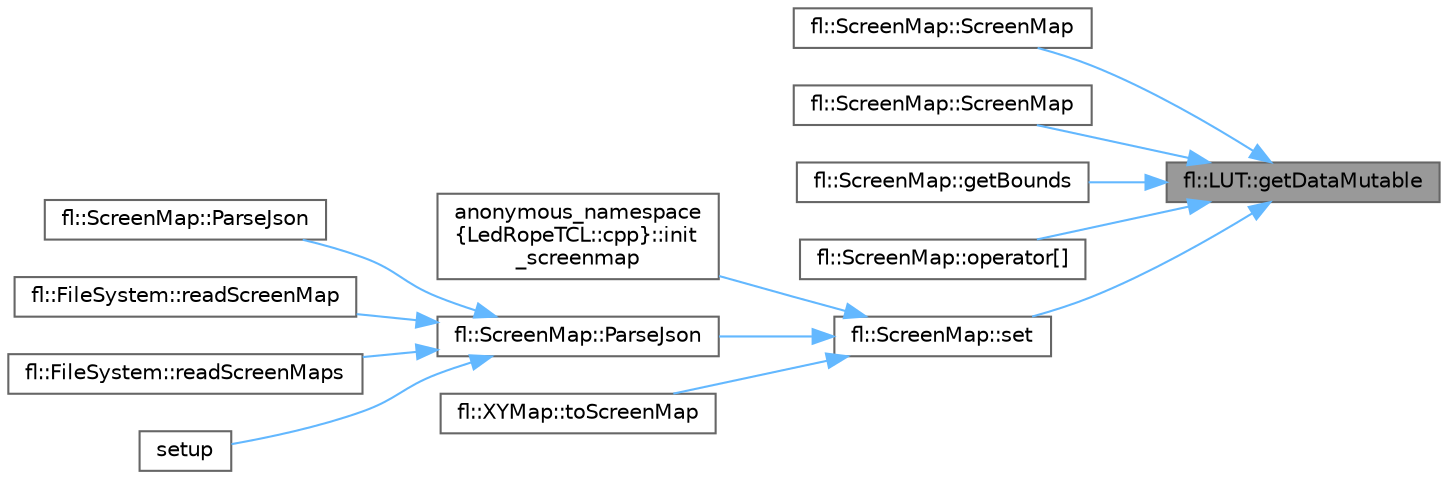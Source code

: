 digraph "fl::LUT::getDataMutable"
{
 // INTERACTIVE_SVG=YES
 // LATEX_PDF_SIZE
  bgcolor="transparent";
  edge [fontname=Helvetica,fontsize=10,labelfontname=Helvetica,labelfontsize=10];
  node [fontname=Helvetica,fontsize=10,shape=box,height=0.2,width=0.4];
  rankdir="RL";
  Node1 [id="Node000001",label="fl::LUT::getDataMutable",height=0.2,width=0.4,color="gray40", fillcolor="grey60", style="filled", fontcolor="black",tooltip=" "];
  Node1 -> Node2 [id="edge1_Node000001_Node000002",dir="back",color="steelblue1",style="solid",tooltip=" "];
  Node2 [id="Node000002",label="fl::ScreenMap::ScreenMap",height=0.2,width=0.4,color="grey40", fillcolor="white", style="filled",URL="$d2/d78/classfl_1_1_screen_map_a734e4e7bb37e1a1948cea27f812ec2f8.html#a734e4e7bb37e1a1948cea27f812ec2f8",tooltip=" "];
  Node1 -> Node3 [id="edge2_Node000001_Node000003",dir="back",color="steelblue1",style="solid",tooltip=" "];
  Node3 [id="Node000003",label="fl::ScreenMap::ScreenMap",height=0.2,width=0.4,color="grey40", fillcolor="white", style="filled",URL="$d2/d78/classfl_1_1_screen_map_a96f5a8f8df1f733ea095104caa64d0d0.html#a96f5a8f8df1f733ea095104caa64d0d0",tooltip=" "];
  Node1 -> Node4 [id="edge3_Node000001_Node000004",dir="back",color="steelblue1",style="solid",tooltip=" "];
  Node4 [id="Node000004",label="fl::ScreenMap::getBounds",height=0.2,width=0.4,color="grey40", fillcolor="white", style="filled",URL="$d2/d78/classfl_1_1_screen_map_acdd1f6476a583ced7a15c184f5696992.html#acdd1f6476a583ced7a15c184f5696992",tooltip=" "];
  Node1 -> Node5 [id="edge4_Node000001_Node000005",dir="back",color="steelblue1",style="solid",tooltip=" "];
  Node5 [id="Node000005",label="fl::ScreenMap::operator[]",height=0.2,width=0.4,color="grey40", fillcolor="white", style="filled",URL="$d2/d78/classfl_1_1_screen_map_acbed771babc5a9e9101b56b9327f3231.html#acbed771babc5a9e9101b56b9327f3231",tooltip=" "];
  Node1 -> Node6 [id="edge5_Node000001_Node000006",dir="back",color="steelblue1",style="solid",tooltip=" "];
  Node6 [id="Node000006",label="fl::ScreenMap::set",height=0.2,width=0.4,color="grey40", fillcolor="white", style="filled",URL="$d2/d78/classfl_1_1_screen_map_a25a986f53cc6bab032e0cb051a7f3fae.html#a25a986f53cc6bab032e0cb051a7f3fae",tooltip=" "];
  Node6 -> Node7 [id="edge6_Node000006_Node000007",dir="back",color="steelblue1",style="solid",tooltip=" "];
  Node7 [id="Node000007",label="anonymous_namespace\l\{LedRopeTCL::cpp\}::init\l_screenmap",height=0.2,width=0.4,color="grey40", fillcolor="white", style="filled",URL="$d3/d78/namespaceanonymous__namespace_02_led_rope_t_c_l_8cpp_03_a47e8fc2af72127dbc485073a2248dfd2.html#a47e8fc2af72127dbc485073a2248dfd2",tooltip=" "];
  Node6 -> Node8 [id="edge7_Node000006_Node000008",dir="back",color="steelblue1",style="solid",tooltip=" "];
  Node8 [id="Node000008",label="fl::ScreenMap::ParseJson",height=0.2,width=0.4,color="grey40", fillcolor="white", style="filled",URL="$d2/d78/classfl_1_1_screen_map_a9f8cd0b572681ab80ae7a5f781957279.html#a9f8cd0b572681ab80ae7a5f781957279",tooltip=" "];
  Node8 -> Node9 [id="edge8_Node000008_Node000009",dir="back",color="steelblue1",style="solid",tooltip=" "];
  Node9 [id="Node000009",label="fl::ScreenMap::ParseJson",height=0.2,width=0.4,color="grey40", fillcolor="white", style="filled",URL="$d2/d78/classfl_1_1_screen_map_a01e5310537235df9e8dc911692339a9b.html#a01e5310537235df9e8dc911692339a9b",tooltip=" "];
  Node8 -> Node10 [id="edge9_Node000008_Node000010",dir="back",color="steelblue1",style="solid",tooltip=" "];
  Node10 [id="Node000010",label="fl::FileSystem::readScreenMap",height=0.2,width=0.4,color="grey40", fillcolor="white", style="filled",URL="$df/d37/classfl_1_1_file_system_a456623ea357257e417994ecb4daf7408.html#a456623ea357257e417994ecb4daf7408",tooltip=" "];
  Node8 -> Node11 [id="edge10_Node000008_Node000011",dir="back",color="steelblue1",style="solid",tooltip=" "];
  Node11 [id="Node000011",label="fl::FileSystem::readScreenMaps",height=0.2,width=0.4,color="grey40", fillcolor="white", style="filled",URL="$df/d37/classfl_1_1_file_system_a65df0d1c647d87b65a58e66e630b071d.html#a65df0d1c647d87b65a58e66e630b071d",tooltip=" "];
  Node8 -> Node12 [id="edge11_Node000008_Node000012",dir="back",color="steelblue1",style="solid",tooltip=" "];
  Node12 [id="Node000012",label="setup",height=0.2,width=0.4,color="grey40", fillcolor="white", style="filled",URL="$d1/ddb/_chromancer_8ino_a4fc01d736fe50cf5b977f755b675f11d.html#a4fc01d736fe50cf5b977f755b675f11d",tooltip=" "];
  Node6 -> Node13 [id="edge12_Node000006_Node000013",dir="back",color="steelblue1",style="solid",tooltip=" "];
  Node13 [id="Node000013",label="fl::XYMap::toScreenMap",height=0.2,width=0.4,color="grey40", fillcolor="white", style="filled",URL="$d0/dce/classfl_1_1_x_y_map_a464acdd5a6ce465a32fba1fda9862fa5.html#a464acdd5a6ce465a32fba1fda9862fa5",tooltip=" "];
}
